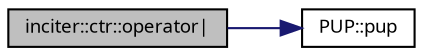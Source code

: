 digraph "inciter::ctr::operator|"
{
 // INTERACTIVE_SVG=YES
  bgcolor="transparent";
  edge [fontname="sans-serif",fontsize="9",labelfontname="sans-serif",labelfontsize="9"];
  node [fontname="sans-serif",fontsize="9",shape=record];
  rankdir="LR";
  Node1 [label="inciter::ctr::operator\|",height=0.2,width=0.4,color="black", fillcolor="grey75", style="filled", fontcolor="black"];
  Node1 -> Node2 [color="midnightblue",fontsize="9",style="solid",fontname="sans-serif"];
  Node2 [label="PUP::pup",height=0.2,width=0.4,color="black",URL="$namespace_p_u_p.html#aa494dd0331773529acf90e7f40658c63",tooltip="Pack/Unpack enum class. "];
}
